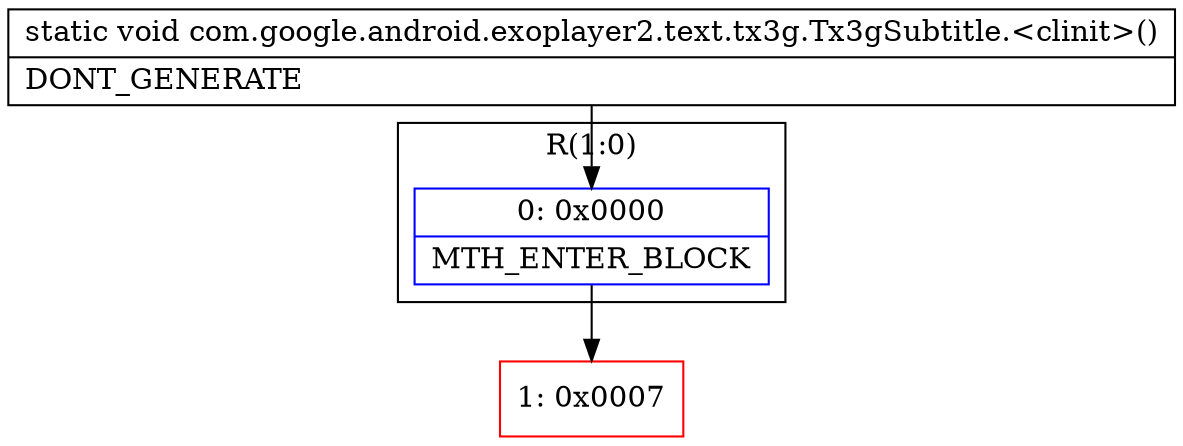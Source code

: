digraph "CFG forcom.google.android.exoplayer2.text.tx3g.Tx3gSubtitle.\<clinit\>()V" {
subgraph cluster_Region_920704396 {
label = "R(1:0)";
node [shape=record,color=blue];
Node_0 [shape=record,label="{0\:\ 0x0000|MTH_ENTER_BLOCK\l}"];
}
Node_1 [shape=record,color=red,label="{1\:\ 0x0007}"];
MethodNode[shape=record,label="{static void com.google.android.exoplayer2.text.tx3g.Tx3gSubtitle.\<clinit\>()  | DONT_GENERATE\l}"];
MethodNode -> Node_0;
Node_0 -> Node_1;
}

